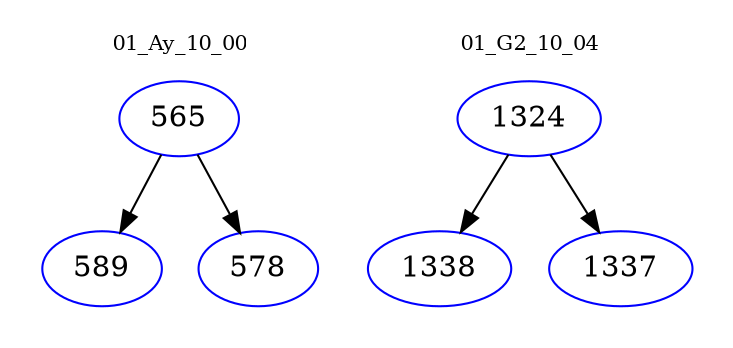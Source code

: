 digraph{
subgraph cluster_0 {
color = white
label = "01_Ay_10_00";
fontsize=10;
T0_565 [label="565", color="blue"]
T0_565 -> T0_589 [color="black"]
T0_589 [label="589", color="blue"]
T0_565 -> T0_578 [color="black"]
T0_578 [label="578", color="blue"]
}
subgraph cluster_1 {
color = white
label = "01_G2_10_04";
fontsize=10;
T1_1324 [label="1324", color="blue"]
T1_1324 -> T1_1338 [color="black"]
T1_1338 [label="1338", color="blue"]
T1_1324 -> T1_1337 [color="black"]
T1_1337 [label="1337", color="blue"]
}
}
